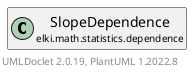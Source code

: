 @startuml
    remove .*\.(Instance|Par|Parameterizer|Factory)$
    set namespaceSeparator none
    hide empty fields
    hide empty methods

    class "<size:14>SlopeDependence.Par\n<size:10>elki.math.statistics.dependence" as elki.math.statistics.dependence.SlopeDependence.Par [[SlopeDependence.Par.html]] {
        +make(): SlopeDependence
    }

    interface "<size:14>Parameterizer\n<size:10>elki.utilities.optionhandling" as elki.utilities.optionhandling.Parameterizer [[../../../utilities/optionhandling/Parameterizer.html]] {
        {abstract} +make(): Object
    }
    class "<size:14>SlopeDependence\n<size:10>elki.math.statistics.dependence" as elki.math.statistics.dependence.SlopeDependence [[SlopeDependence.html]]

    elki.utilities.optionhandling.Parameterizer <|.. elki.math.statistics.dependence.SlopeDependence.Par
    elki.math.statistics.dependence.SlopeDependence +-- elki.math.statistics.dependence.SlopeDependence.Par

    center footer UMLDoclet 2.0.19, PlantUML 1.2022.8
@enduml
